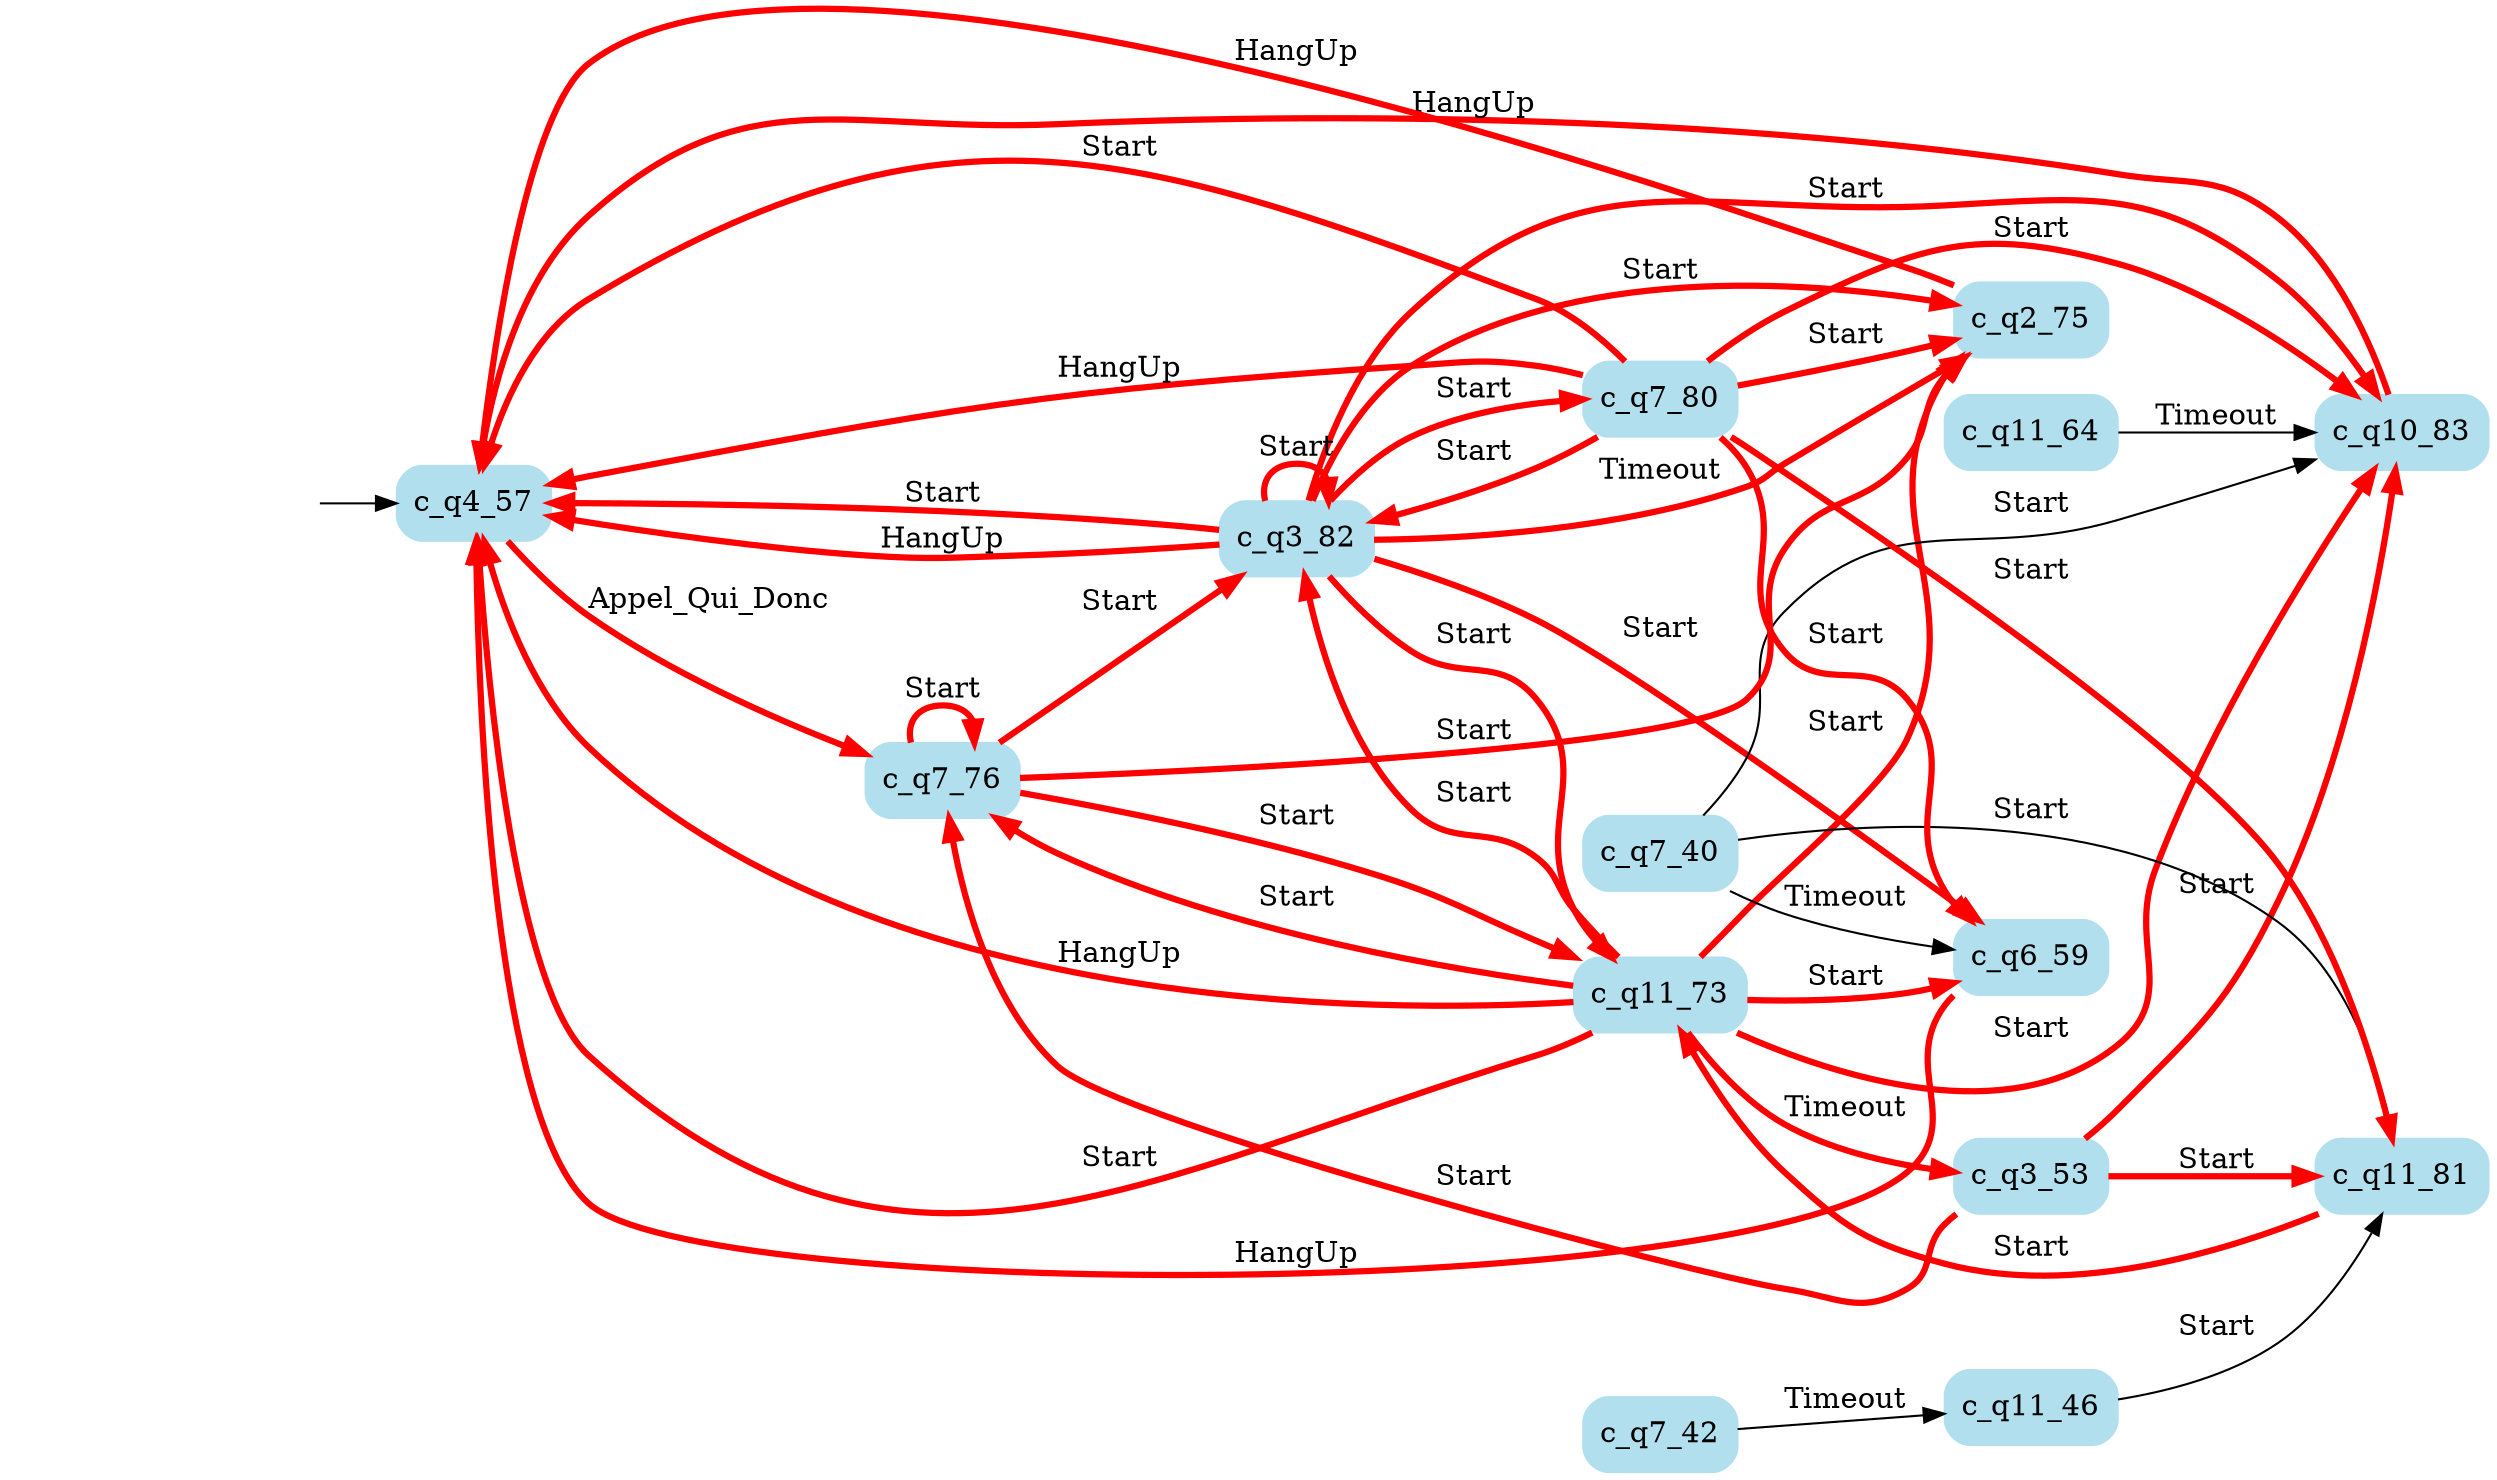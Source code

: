 digraph G {

	rankdir = LR;

	start_c_q4_57[style=invisible];

	node[shape=box, style="rounded, filled", color=lightblue2];

	c_q10_83[label="c_q10_83"];
	c_q11_46[label="c_q11_46"];
	c_q11_64[label="c_q11_64"];
	c_q4_57[label="c_q4_57"];
	c_q3_82[label="c_q3_82"];
	c_q11_81[label="c_q11_81"];
	c_q11_73[label="c_q11_73"];
	c_q3_53[label="c_q3_53"];
	c_q6_59[label="c_q6_59"];
	c_q7_40[label="c_q7_40"];
	c_q7_80[label="c_q7_80"];
	c_q7_42[label="c_q7_42"];
	c_q2_75[label="c_q2_75"];
	c_q7_76[label="c_q7_76"];

	start_c_q4_57 -> c_q4_57;
	c_q4_57 -> c_q7_76[label="Appel_Qui_Donc", penwidth=3, color=red];
	c_q2_75 -> c_q4_57[label="HangUp", penwidth=3, color=red];
	c_q3_82 -> c_q3_82[label="Start", penwidth=3, color=red];
	c_q3_82 -> c_q2_75[label="Start", penwidth=3, color=red];
	c_q3_82 -> c_q2_75[label="Timeout", penwidth=3, color=red];
	c_q3_82 -> c_q4_57[label="Start", penwidth=3, color=red];
	c_q3_82 -> c_q4_57[label="HangUp", penwidth=3, color=red];
	c_q3_82 -> c_q6_59[label="Start", penwidth=3, color=red];
	c_q3_53 -> c_q7_76[label="Start", penwidth=3, color=red];
	c_q3_53 -> c_q10_83[label="Start", penwidth=3, color=red];
	c_q3_53 -> c_q11_81[label="Start", penwidth=3, color=red];
	c_q6_59 -> c_q4_57[label="HangUp", penwidth=3, color=red];
	c_q7_76 -> c_q7_76[label="Start", penwidth=3, color=red];
	c_q7_80 -> c_q2_75[label="Start", penwidth=3, color=red];
	c_q7_80 -> c_q3_82[label="Start", penwidth=3, color=red];
	c_q7_80 -> c_q4_57[label="Start", penwidth=3, color=red];
	c_q7_80 -> c_q4_57[label="HangUp", penwidth=3, color=red];
	c_q7_80 -> c_q6_59[label="Start", penwidth=3, color=red];
	c_q7_40 -> c_q6_59[label="Timeout"];
	c_q7_40 -> c_q10_83[label="Start"];
	c_q7_40 -> c_q11_81[label="Start"];
	c_q7_42 -> c_q11_46[label="Timeout"];
	c_q10_83 -> c_q4_57[label="HangUp", penwidth=3, color=red];
	c_q11_46 -> c_q11_81[label="Start"];
	c_q11_73 -> c_q2_75[label="Start", penwidth=3, color=red];
	c_q11_73 -> c_q3_82[label="Start", penwidth=3, color=red];
	c_q11_73 -> c_q3_53[label="Timeout", penwidth=3, color=red];
	c_q11_73 -> c_q4_57[label="Start", penwidth=3, color=red];
	c_q11_73 -> c_q4_57[label="HangUp", penwidth=3, color=red];
	c_q11_73 -> c_q6_59[label="Start", penwidth=3, color=red];
	c_q11_73 -> c_q7_76[label="Start", penwidth=3, color=red];
	c_q11_73 -> c_q10_83[label="Start", penwidth=3, color=red];
	c_q11_64 -> c_q10_83[label="Timeout"];
	c_q3_82 -> c_q7_80[label="Start", penwidth=3, color=red];
	c_q3_82 -> c_q11_73[label="Start", penwidth=3, color=red];
	c_q7_76 -> c_q11_73[label="Start", penwidth=3, color=red];
	c_q11_81 -> c_q11_73[label="Start", penwidth=3, color=red];
	c_q7_76 -> c_q2_75[label="Start", penwidth=3, color=red];
	c_q7_76 -> c_q3_82[label="Start", penwidth=3, color=red];
	c_q7_80 -> c_q10_83[label="Start", penwidth=3, color=red];
	c_q7_80 -> c_q11_81[label="Start", penwidth=3, color=red];
	c_q3_82 -> c_q10_83[label="Start", penwidth=3, color=red];

}